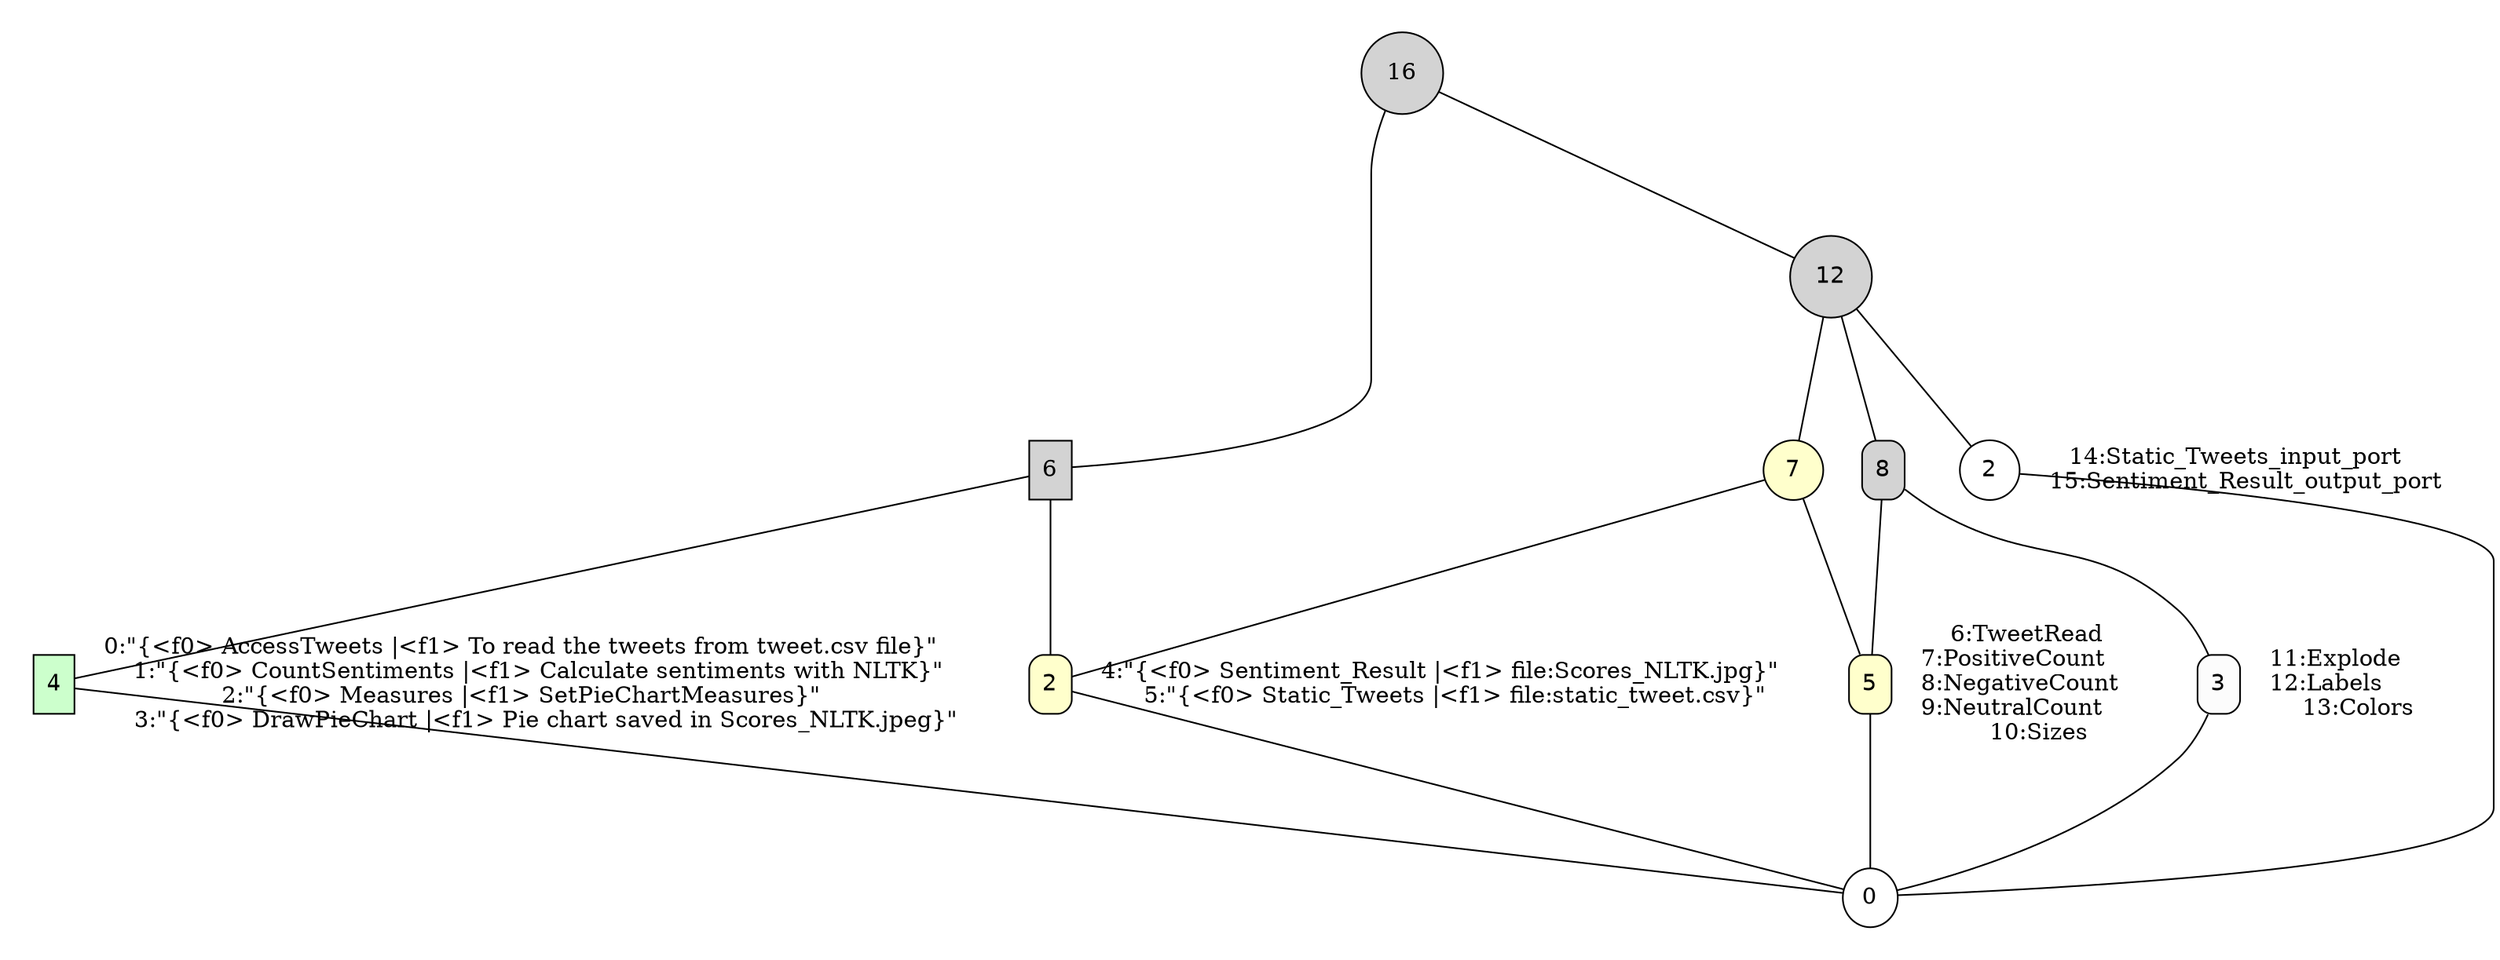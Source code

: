 // <Lattice object of 5 atoms 11 concepts 2 coatoms at 0x10bfd1710>
digraph Lattice {
	node [label="" shape=circle style=filled width=.25]
	edge [dir=none labeldistance=1.5 minlen=2]
	subgraph cluster_0 {
		style=filled
		color=transparent
		c0 ["\"\""="" fillcolor="" fontname="" label=0 peripheries=1 rankdir=LR shape="" style="" width=0.2]
	}
	subgraph cluster_1 {
		style=filled
		color=transparent
		c1 [fillcolor="#FFFFCC" fontname=Helvetica label=2 peripheries=1 rankdir=LR shape=record style="rounded,filled"]
	}
	c1 -> c1 [label="4:\"{<f0> Sentiment_Result |<f1> file\:Scores_NLTK.jpg}\"	
5:\"{<f0> Static_Tweets |<f1> file\:static_tweet.csv}\"" color=transparent labelangle=270]
	c1 -> c0
	subgraph cluster_2 {
		style=filled
		color=transparent
		c2 [fillcolor="#FFFFFF" fontname=Helvetica label=2 peripheries=1 shape=circle style="rounded,filled" width=0.2]
	}
	c2 -> c2 [label="14:Static_Tweets_input_port	
15:Sentiment_Result_output_port" color=transparent labelangle=270]
	c2 -> c0
	subgraph cluster_3 {
		style=filled
		color=transparent
		c3 [fillcolor="#FCFCFC" fontname=Helvetica label=3 peripheries=1 shape=box style="rounded,filled"]
	}
	c3 -> c3 [label="11:Explode	
12:Labels	
13:Colors" color=transparent labelangle=270]
	c3 -> c0
	subgraph cluster_4 {
		style=filled
		color=transparent
		c4 [fillcolor="#CCFFCC" fontname=Courier label=4 peripheries=1 rankdir=LR shape=record style=filled]
	}
	c4 -> c4 [label="0:\"{<f0> AccessTweets |<f1> To read the tweets from tweet.csv file}\"	
1:\"{<f0> CountSentiments |<f1> Calculate sentiments with NLTK}\"	
2:\"{<f0> Measures |<f1> SetPieChartMeasures}\"	
3:\"{<f0> DrawPieChart |<f1> Pie chart saved in Scores_NLTK.jpeg}\"" color=transparent labelangle=270]
	c4 -> c0
	subgraph cluster_5 {
		style=filled
		color=transparent
		c5 [fillcolor="#FFFFCC" fontname=Helvetica label=5 peripheries=1 shape=box style="rounded,filled"]
	}
	c5 -> c5 [label="6:TweetRead	
7:PositiveCount	
8:NegativeCount	
9:NeutralCount	
10:Sizes" color=transparent labelangle=270]
	c5 -> c0
	subgraph cluster_6 {
		style=filled
		color=transparent
		c6 [label=6 peripheries=1 rankdir=LR shape=record]
	}
	c6 -> c1
	c6 -> c4
	subgraph cluster_7 {
		style=filled
		color=transparent
		c7 [fillcolor="#FFFFCC" fontname=Helvetica label=7 peripheries=1 style="rounded,filled"]
	}
	c7 -> c1
	c7 -> c5
	subgraph cluster_8 {
		style=filled
		color=transparent
		c8 [fontname=Helvetica label=8 peripheries=1 shape=box style="rounded,filled"]
	}
	c8 -> c3
	c8 -> c5
	subgraph cluster_9 {
		style=filled
		color=transparent
		c9 [fontname=Helvetica label=12 peripheries=1 style="rounded,filled"]
	}
	c9 -> c2
	c9 -> c7
	c9 -> c8
	subgraph cluster_10 {
		style=filled
		color=transparent
		c10 [label=16 peripheries=1]
	}
	c10 -> c6
	c10 -> c9
}

